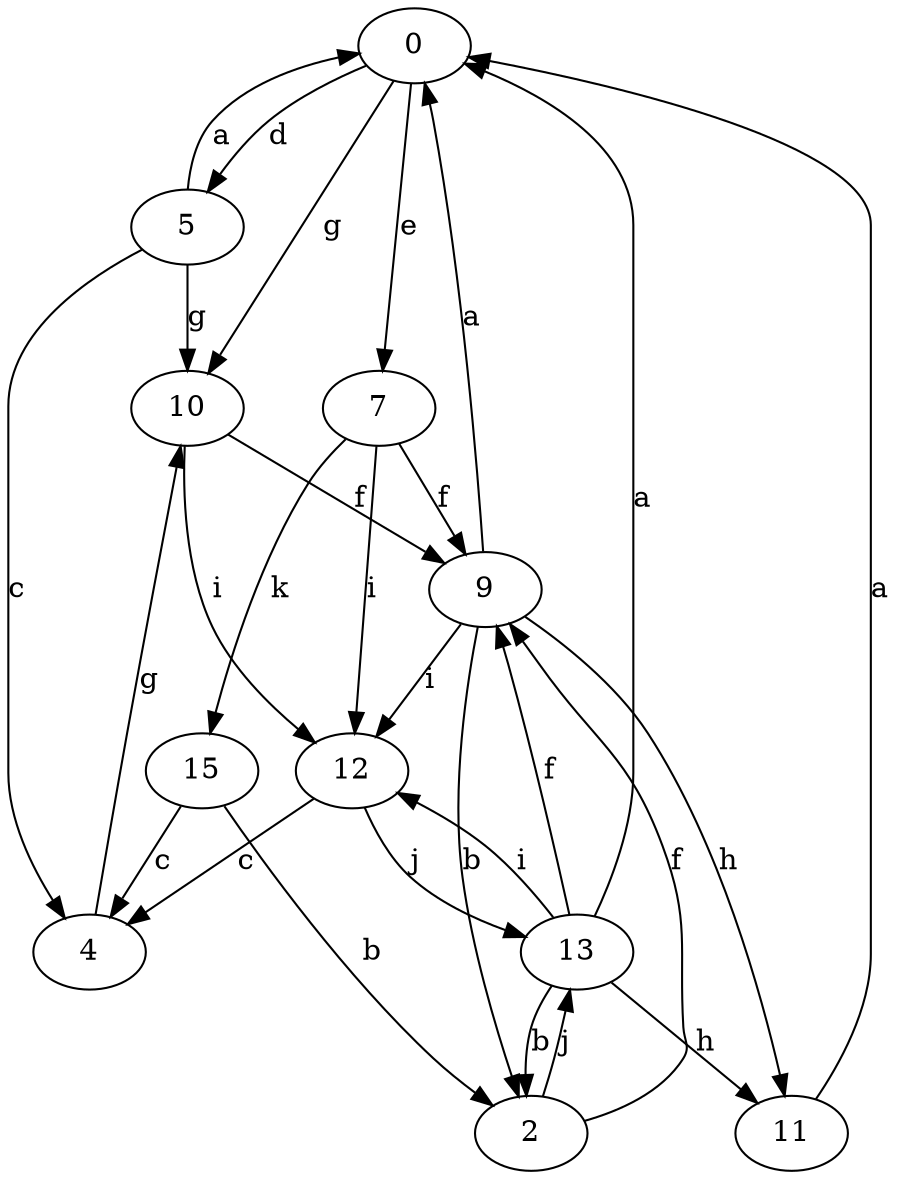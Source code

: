 strict digraph  {
0;
2;
4;
5;
7;
9;
10;
11;
12;
13;
15;
0 -> 5  [label=d];
0 -> 7  [label=e];
0 -> 10  [label=g];
2 -> 9  [label=f];
2 -> 13  [label=j];
4 -> 10  [label=g];
5 -> 0  [label=a];
5 -> 4  [label=c];
5 -> 10  [label=g];
7 -> 9  [label=f];
7 -> 12  [label=i];
7 -> 15  [label=k];
9 -> 0  [label=a];
9 -> 2  [label=b];
9 -> 11  [label=h];
9 -> 12  [label=i];
10 -> 9  [label=f];
10 -> 12  [label=i];
11 -> 0  [label=a];
12 -> 4  [label=c];
12 -> 13  [label=j];
13 -> 0  [label=a];
13 -> 2  [label=b];
13 -> 9  [label=f];
13 -> 11  [label=h];
13 -> 12  [label=i];
15 -> 2  [label=b];
15 -> 4  [label=c];
}
